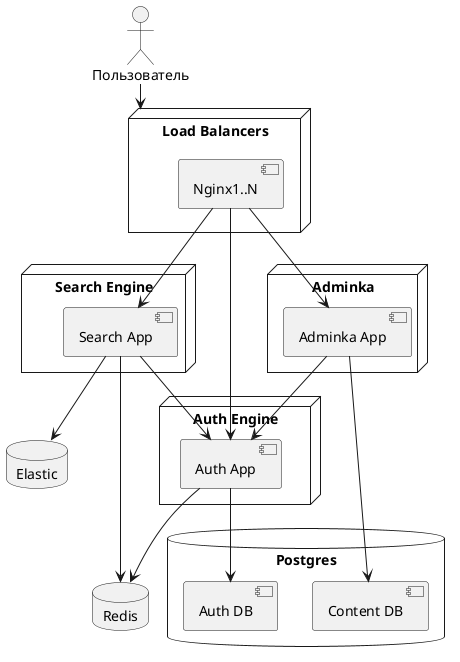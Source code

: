 

@startuml
:Пользователь:  --> (Load Balancers)

node "Load Balancers" {
  [Nginx1..N]

}

node "Search Engine" {
  [Search App]
}

node "Auth Engine" {
  [Auth App]
}

node "Adminka" {
  [Adminka App]
}





[Nginx1..N] --> [Search App]
[Nginx1..N] --> [Auth App]
[Nginx1..N] --> [Adminka App]
[Search App] --> [Auth App]
[Adminka App] --> [Auth App]





database "Postgres" {
  [Auth DB]
  [Content DB]
}

database "Elastic" {
}

database "Redis" {
}

[Adminka App] --> [Content DB]
[Search App] --> [Elastic]
[Search App] --> [Redis]
[Auth App] --> [Auth DB]
[Auth App] --> [Redis]
@enduml
